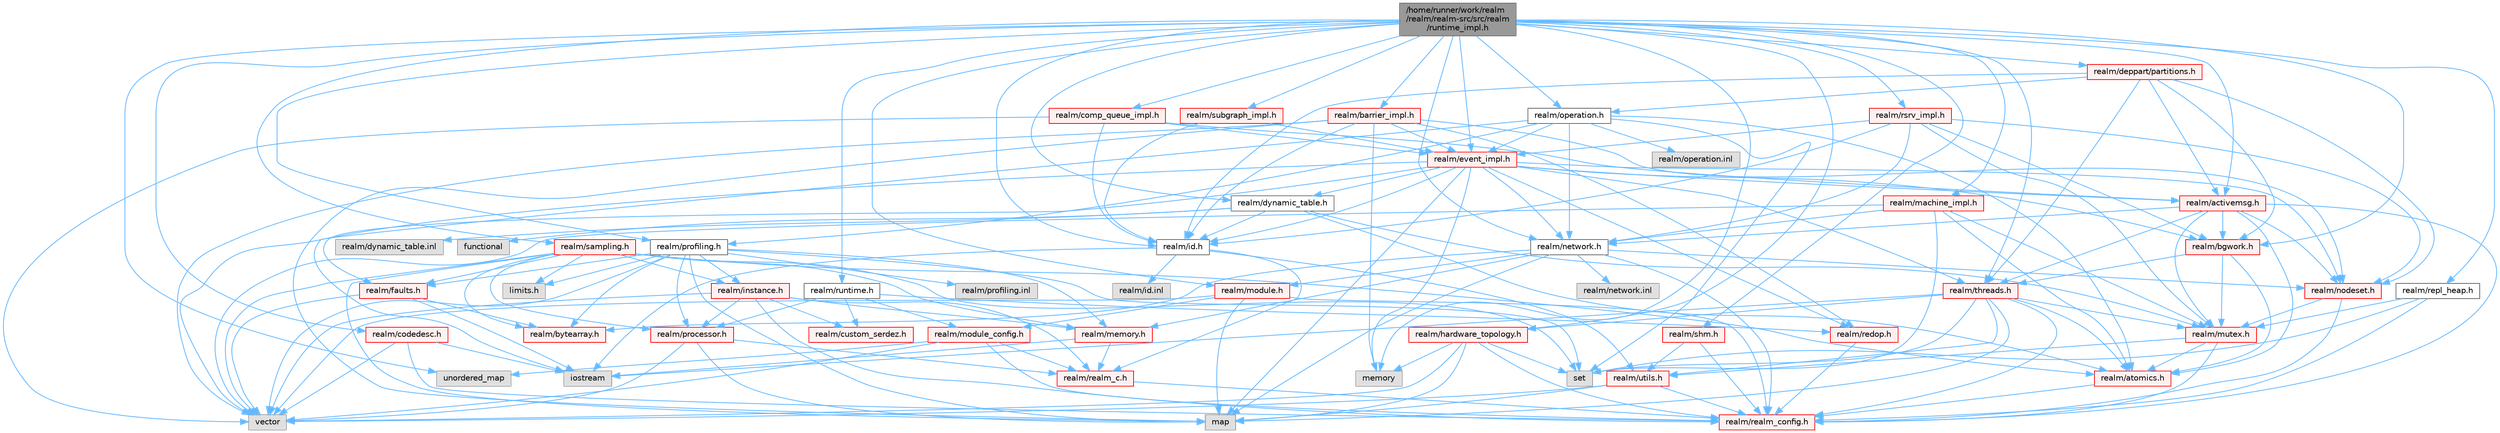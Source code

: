 digraph "/home/runner/work/realm/realm/realm-src/src/realm/runtime_impl.h"
{
 // LATEX_PDF_SIZE
  bgcolor="transparent";
  edge [fontname=Helvetica,fontsize=10,labelfontname=Helvetica,labelfontsize=10];
  node [fontname=Helvetica,fontsize=10,shape=box,height=0.2,width=0.4];
  Node1 [id="Node000001",label="/home/runner/work/realm\l/realm/realm-src/src/realm\l/runtime_impl.h",height=0.2,width=0.4,color="gray40", fillcolor="grey60", style="filled", fontcolor="black",tooltip=" "];
  Node1 -> Node2 [id="edge1_Node000001_Node000002",color="steelblue1",style="solid",tooltip=" "];
  Node2 [id="Node000002",label="realm/runtime.h",height=0.2,width=0.4,color="grey40", fillcolor="white", style="filled",URL="$runtime_8h.html",tooltip=" "];
  Node2 -> Node3 [id="edge2_Node000002_Node000003",color="steelblue1",style="solid",tooltip=" "];
  Node3 [id="Node000003",label="realm/processor.h",height=0.2,width=0.4,color="red", fillcolor="#FFF0F0", style="filled",URL="$processor_8h.html",tooltip=" "];
  Node3 -> Node4 [id="edge3_Node000003_Node000004",color="steelblue1",style="solid",tooltip=" "];
  Node4 [id="Node000004",label="realm/realm_c.h",height=0.2,width=0.4,color="red", fillcolor="#FFF0F0", style="filled",URL="$realm__c_8h.html",tooltip=" "];
  Node4 -> Node5 [id="edge4_Node000004_Node000005",color="steelblue1",style="solid",tooltip=" "];
  Node5 [id="Node000005",label="realm/realm_config.h",height=0.2,width=0.4,color="red", fillcolor="#FFF0F0", style="filled",URL="$realm__config_8h.html",tooltip=" "];
  Node3 -> Node14 [id="edge5_Node000003_Node000014",color="steelblue1",style="solid",tooltip=" "];
  Node14 [id="Node000014",label="vector",height=0.2,width=0.4,color="grey60", fillcolor="#E0E0E0", style="filled",tooltip=" "];
  Node3 -> Node15 [id="edge6_Node000003_Node000015",color="steelblue1",style="solid",tooltip=" "];
  Node15 [id="Node000015",label="map",height=0.2,width=0.4,color="grey60", fillcolor="#E0E0E0", style="filled",tooltip=" "];
  Node2 -> Node25 [id="edge7_Node000002_Node000025",color="steelblue1",style="solid",tooltip=" "];
  Node25 [id="Node000025",label="realm/redop.h",height=0.2,width=0.4,color="red", fillcolor="#FFF0F0", style="filled",URL="$redop_8h.html",tooltip=" "];
  Node25 -> Node5 [id="edge8_Node000025_Node000005",color="steelblue1",style="solid",tooltip=" "];
  Node2 -> Node28 [id="edge9_Node000002_Node000028",color="steelblue1",style="solid",tooltip=" "];
  Node28 [id="Node000028",label="realm/custom_serdez.h",height=0.2,width=0.4,color="red", fillcolor="#FFF0F0", style="filled",URL="$custom__serdez_8h.html",tooltip=" "];
  Node2 -> Node37 [id="edge10_Node000002_Node000037",color="steelblue1",style="solid",tooltip=" "];
  Node37 [id="Node000037",label="realm/module_config.h",height=0.2,width=0.4,color="red", fillcolor="#FFF0F0", style="filled",URL="$module__config_8h.html",tooltip=" "];
  Node37 -> Node5 [id="edge11_Node000037_Node000005",color="steelblue1",style="solid",tooltip=" "];
  Node37 -> Node4 [id="edge12_Node000037_Node000004",color="steelblue1",style="solid",tooltip=" "];
  Node37 -> Node38 [id="edge13_Node000037_Node000038",color="steelblue1",style="solid",tooltip=" "];
  Node38 [id="Node000038",label="unordered_map",height=0.2,width=0.4,color="grey60", fillcolor="#E0E0E0", style="filled",tooltip=" "];
  Node37 -> Node14 [id="edge14_Node000037_Node000014",color="steelblue1",style="solid",tooltip=" "];
  Node1 -> Node40 [id="edge15_Node000001_Node000040",color="steelblue1",style="solid",tooltip=" "];
  Node40 [id="Node000040",label="realm/id.h",height=0.2,width=0.4,color="grey40", fillcolor="white", style="filled",URL="$id_8h.html",tooltip=" "];
  Node40 -> Node4 [id="edge16_Node000040_Node000004",color="steelblue1",style="solid",tooltip=" "];
  Node40 -> Node11 [id="edge17_Node000040_Node000011",color="steelblue1",style="solid",tooltip=" "];
  Node11 [id="Node000011",label="realm/utils.h",height=0.2,width=0.4,color="red", fillcolor="#FFF0F0", style="filled",URL="$utils_8h.html",tooltip=" "];
  Node11 -> Node5 [id="edge18_Node000011_Node000005",color="steelblue1",style="solid",tooltip=" "];
  Node11 -> Node14 [id="edge19_Node000011_Node000014",color="steelblue1",style="solid",tooltip=" "];
  Node11 -> Node15 [id="edge20_Node000011_Node000015",color="steelblue1",style="solid",tooltip=" "];
  Node40 -> Node21 [id="edge21_Node000040_Node000021",color="steelblue1",style="solid",tooltip=" "];
  Node21 [id="Node000021",label="iostream",height=0.2,width=0.4,color="grey60", fillcolor="#E0E0E0", style="filled",tooltip=" "];
  Node40 -> Node41 [id="edge22_Node000040_Node000041",color="steelblue1",style="solid",tooltip=" "];
  Node41 [id="Node000041",label="realm/id.inl",height=0.2,width=0.4,color="grey60", fillcolor="#E0E0E0", style="filled",tooltip=" "];
  Node1 -> Node42 [id="edge23_Node000001_Node000042",color="steelblue1",style="solid",tooltip=" "];
  Node42 [id="Node000042",label="realm/network.h",height=0.2,width=0.4,color="grey40", fillcolor="white", style="filled",URL="$network_8h.html",tooltip=" "];
  Node42 -> Node5 [id="edge24_Node000042_Node000005",color="steelblue1",style="solid",tooltip=" "];
  Node42 -> Node43 [id="edge25_Node000042_Node000043",color="steelblue1",style="solid",tooltip=" "];
  Node43 [id="Node000043",label="realm/module.h",height=0.2,width=0.4,color="red", fillcolor="#FFF0F0", style="filled",URL="$module_8h.html",tooltip=" "];
  Node43 -> Node5 [id="edge26_Node000043_Node000005",color="steelblue1",style="solid",tooltip=" "];
  Node43 -> Node37 [id="edge27_Node000043_Node000037",color="steelblue1",style="solid",tooltip=" "];
  Node43 -> Node14 [id="edge28_Node000043_Node000014",color="steelblue1",style="solid",tooltip=" "];
  Node43 -> Node15 [id="edge29_Node000043_Node000015",color="steelblue1",style="solid",tooltip=" "];
  Node42 -> Node44 [id="edge30_Node000042_Node000044",color="steelblue1",style="solid",tooltip=" "];
  Node44 [id="Node000044",label="realm/nodeset.h",height=0.2,width=0.4,color="red", fillcolor="#FFF0F0", style="filled",URL="$nodeset_8h.html",tooltip=" "];
  Node44 -> Node5 [id="edge31_Node000044_Node000005",color="steelblue1",style="solid",tooltip=" "];
  Node44 -> Node45 [id="edge32_Node000044_Node000045",color="steelblue1",style="solid",tooltip=" "];
  Node45 [id="Node000045",label="realm/mutex.h",height=0.2,width=0.4,color="red", fillcolor="#FFF0F0", style="filled",URL="$mutex_8h.html",tooltip=" "];
  Node45 -> Node5 [id="edge33_Node000045_Node000005",color="steelblue1",style="solid",tooltip=" "];
  Node45 -> Node11 [id="edge34_Node000045_Node000011",color="steelblue1",style="solid",tooltip=" "];
  Node45 -> Node46 [id="edge35_Node000045_Node000046",color="steelblue1",style="solid",tooltip=" "];
  Node46 [id="Node000046",label="realm/atomics.h",height=0.2,width=0.4,color="red", fillcolor="#FFF0F0", style="filled",URL="$atomics_8h.html",tooltip=" "];
  Node46 -> Node5 [id="edge36_Node000046_Node000005",color="steelblue1",style="solid",tooltip=" "];
  Node42 -> Node20 [id="edge37_Node000042_Node000020",color="steelblue1",style="solid",tooltip=" "];
  Node20 [id="Node000020",label="realm/memory.h",height=0.2,width=0.4,color="red", fillcolor="#FFF0F0", style="filled",URL="$memory_8h.html",tooltip=" "];
  Node20 -> Node4 [id="edge38_Node000020_Node000004",color="steelblue1",style="solid",tooltip=" "];
  Node20 -> Node21 [id="edge39_Node000020_Node000021",color="steelblue1",style="solid",tooltip=" "];
  Node42 -> Node30 [id="edge40_Node000042_Node000030",color="steelblue1",style="solid",tooltip=" "];
  Node30 [id="Node000030",label="realm/bytearray.h",height=0.2,width=0.4,color="red", fillcolor="#FFF0F0", style="filled",URL="$bytearray_8h.html",tooltip=" "];
  Node42 -> Node15 [id="edge41_Node000042_Node000015",color="steelblue1",style="solid",tooltip=" "];
  Node42 -> Node52 [id="edge42_Node000042_Node000052",color="steelblue1",style="solid",tooltip=" "];
  Node52 [id="Node000052",label="realm/network.inl",height=0.2,width=0.4,color="grey60", fillcolor="#E0E0E0", style="filled",tooltip=" "];
  Node1 -> Node53 [id="edge43_Node000001_Node000053",color="steelblue1",style="solid",tooltip=" "];
  Node53 [id="Node000053",label="realm/operation.h",height=0.2,width=0.4,color="grey40", fillcolor="white", style="filled",URL="$operation_8h.html",tooltip=" "];
  Node53 -> Node54 [id="edge44_Node000053_Node000054",color="steelblue1",style="solid",tooltip=" "];
  Node54 [id="Node000054",label="realm/profiling.h",height=0.2,width=0.4,color="grey40", fillcolor="white", style="filled",URL="$profiling_8h.html",tooltip=" "];
  Node54 -> Node55 [id="edge45_Node000054_Node000055",color="steelblue1",style="solid",tooltip=" "];
  Node55 [id="Node000055",label="limits.h",height=0.2,width=0.4,color="grey60", fillcolor="#E0E0E0", style="filled",tooltip=" "];
  Node54 -> Node14 [id="edge46_Node000054_Node000014",color="steelblue1",style="solid",tooltip=" "];
  Node54 -> Node22 [id="edge47_Node000054_Node000022",color="steelblue1",style="solid",tooltip=" "];
  Node22 [id="Node000022",label="set",height=0.2,width=0.4,color="grey60", fillcolor="#E0E0E0", style="filled",tooltip=" "];
  Node54 -> Node15 [id="edge48_Node000054_Node000015",color="steelblue1",style="solid",tooltip=" "];
  Node54 -> Node30 [id="edge49_Node000054_Node000030",color="steelblue1",style="solid",tooltip=" "];
  Node54 -> Node3 [id="edge50_Node000054_Node000003",color="steelblue1",style="solid",tooltip=" "];
  Node54 -> Node20 [id="edge51_Node000054_Node000020",color="steelblue1",style="solid",tooltip=" "];
  Node54 -> Node56 [id="edge52_Node000054_Node000056",color="steelblue1",style="solid",tooltip=" "];
  Node56 [id="Node000056",label="realm/instance.h",height=0.2,width=0.4,color="red", fillcolor="#FFF0F0", style="filled",URL="$instance_8h.html",tooltip=" "];
  Node56 -> Node5 [id="edge53_Node000056_Node000005",color="steelblue1",style="solid",tooltip=" "];
  Node56 -> Node4 [id="edge54_Node000056_Node000004",color="steelblue1",style="solid",tooltip=" "];
  Node56 -> Node20 [id="edge55_Node000056_Node000020",color="steelblue1",style="solid",tooltip=" "];
  Node56 -> Node3 [id="edge56_Node000056_Node000003",color="steelblue1",style="solid",tooltip=" "];
  Node56 -> Node28 [id="edge57_Node000056_Node000028",color="steelblue1",style="solid",tooltip=" "];
  Node56 -> Node14 [id="edge58_Node000056_Node000014",color="steelblue1",style="solid",tooltip=" "];
  Node54 -> Node60 [id="edge59_Node000054_Node000060",color="steelblue1",style="solid",tooltip=" "];
  Node60 [id="Node000060",label="realm/faults.h",height=0.2,width=0.4,color="red", fillcolor="#FFF0F0", style="filled",URL="$faults_8h.html",tooltip=" "];
  Node60 -> Node30 [id="edge60_Node000060_Node000030",color="steelblue1",style="solid",tooltip=" "];
  Node60 -> Node14 [id="edge61_Node000060_Node000014",color="steelblue1",style="solid",tooltip=" "];
  Node60 -> Node21 [id="edge62_Node000060_Node000021",color="steelblue1",style="solid",tooltip=" "];
  Node54 -> Node61 [id="edge63_Node000054_Node000061",color="steelblue1",style="solid",tooltip=" "];
  Node61 [id="Node000061",label="realm/profiling.inl",height=0.2,width=0.4,color="grey60", fillcolor="#E0E0E0", style="filled",tooltip=" "];
  Node53 -> Node62 [id="edge64_Node000053_Node000062",color="steelblue1",style="solid",tooltip=" "];
  Node62 [id="Node000062",label="realm/event_impl.h",height=0.2,width=0.4,color="red", fillcolor="#FFF0F0", style="filled",URL="$event__impl_8h.html",tooltip=" "];
  Node62 -> Node40 [id="edge65_Node000062_Node000040",color="steelblue1",style="solid",tooltip=" "];
  Node62 -> Node44 [id="edge66_Node000062_Node000044",color="steelblue1",style="solid",tooltip=" "];
  Node62 -> Node60 [id="edge67_Node000062_Node000060",color="steelblue1",style="solid",tooltip=" "];
  Node62 -> Node42 [id="edge68_Node000062_Node000042",color="steelblue1",style="solid",tooltip=" "];
  Node62 -> Node63 [id="edge69_Node000062_Node000063",color="steelblue1",style="solid",tooltip=" "];
  Node63 [id="Node000063",label="realm/activemsg.h",height=0.2,width=0.4,color="red", fillcolor="#FFF0F0", style="filled",URL="$activemsg_8h.html",tooltip=" "];
  Node63 -> Node5 [id="edge70_Node000063_Node000005",color="steelblue1",style="solid",tooltip=" "];
  Node63 -> Node45 [id="edge71_Node000063_Node000045",color="steelblue1",style="solid",tooltip=" "];
  Node63 -> Node44 [id="edge72_Node000063_Node000044",color="steelblue1",style="solid",tooltip=" "];
  Node63 -> Node42 [id="edge73_Node000063_Node000042",color="steelblue1",style="solid",tooltip=" "];
  Node63 -> Node46 [id="edge74_Node000063_Node000046",color="steelblue1",style="solid",tooltip=" "];
  Node63 -> Node66 [id="edge75_Node000063_Node000066",color="steelblue1",style="solid",tooltip=" "];
  Node66 [id="Node000066",label="realm/threads.h",height=0.2,width=0.4,color="red", fillcolor="#FFF0F0", style="filled",URL="$threads_8h.html",tooltip=" "];
  Node66 -> Node5 [id="edge76_Node000066_Node000005",color="steelblue1",style="solid",tooltip=" "];
  Node66 -> Node45 [id="edge77_Node000066_Node000045",color="steelblue1",style="solid",tooltip=" "];
  Node66 -> Node46 [id="edge78_Node000066_Node000046",color="steelblue1",style="solid",tooltip=" "];
  Node66 -> Node11 [id="edge79_Node000066_Node000011",color="steelblue1",style="solid",tooltip=" "];
  Node66 -> Node67 [id="edge80_Node000066_Node000067",color="steelblue1",style="solid",tooltip=" "];
  Node67 [id="Node000067",label="realm/hardware_topology.h",height=0.2,width=0.4,color="red", fillcolor="#FFF0F0", style="filled",URL="$hardware__topology_8h.html",tooltip=" "];
  Node67 -> Node5 [id="edge81_Node000067_Node000005",color="steelblue1",style="solid",tooltip=" "];
  Node67 -> Node68 [id="edge82_Node000067_Node000068",color="steelblue1",style="solid",tooltip=" "];
  Node68 [id="Node000068",label="memory",height=0.2,width=0.4,color="grey60", fillcolor="#E0E0E0", style="filled",tooltip=" "];
  Node67 -> Node22 [id="edge83_Node000067_Node000022",color="steelblue1",style="solid",tooltip=" "];
  Node67 -> Node15 [id="edge84_Node000067_Node000015",color="steelblue1",style="solid",tooltip=" "];
  Node67 -> Node14 [id="edge85_Node000067_Node000014",color="steelblue1",style="solid",tooltip=" "];
  Node66 -> Node22 [id="edge86_Node000066_Node000022",color="steelblue1",style="solid",tooltip=" "];
  Node66 -> Node15 [id="edge87_Node000066_Node000015",color="steelblue1",style="solid",tooltip=" "];
  Node66 -> Node21 [id="edge88_Node000066_Node000021",color="steelblue1",style="solid",tooltip=" "];
  Node63 -> Node71 [id="edge89_Node000063_Node000071",color="steelblue1",style="solid",tooltip=" "];
  Node71 [id="Node000071",label="realm/bgwork.h",height=0.2,width=0.4,color="red", fillcolor="#FFF0F0", style="filled",URL="$bgwork_8h.html",tooltip=" "];
  Node71 -> Node46 [id="edge90_Node000071_Node000046",color="steelblue1",style="solid",tooltip=" "];
  Node71 -> Node66 [id="edge91_Node000071_Node000066",color="steelblue1",style="solid",tooltip=" "];
  Node71 -> Node45 [id="edge92_Node000071_Node000045",color="steelblue1",style="solid",tooltip=" "];
  Node62 -> Node66 [id="edge93_Node000062_Node000066",color="steelblue1",style="solid",tooltip=" "];
  Node62 -> Node25 [id="edge94_Node000062_Node000025",color="steelblue1",style="solid",tooltip=" "];
  Node62 -> Node71 [id="edge95_Node000062_Node000071",color="steelblue1",style="solid",tooltip=" "];
  Node62 -> Node84 [id="edge96_Node000062_Node000084",color="steelblue1",style="solid",tooltip=" "];
  Node84 [id="Node000084",label="realm/dynamic_table.h",height=0.2,width=0.4,color="grey40", fillcolor="white", style="filled",URL="$dynamic__table_8h.html",tooltip=" "];
  Node84 -> Node46 [id="edge97_Node000084_Node000046",color="steelblue1",style="solid",tooltip=" "];
  Node84 -> Node40 [id="edge98_Node000084_Node000040",color="steelblue1",style="solid",tooltip=" "];
  Node84 -> Node45 [id="edge99_Node000084_Node000045",color="steelblue1",style="solid",tooltip=" "];
  Node84 -> Node85 [id="edge100_Node000084_Node000085",color="steelblue1",style="solid",tooltip=" "];
  Node85 [id="Node000085",label="functional",height=0.2,width=0.4,color="grey60", fillcolor="#E0E0E0", style="filled",tooltip=" "];
  Node84 -> Node86 [id="edge101_Node000084_Node000086",color="steelblue1",style="solid",tooltip=" "];
  Node86 [id="Node000086",label="realm/dynamic_table.inl",height=0.2,width=0.4,color="grey60", fillcolor="#E0E0E0", style="filled",tooltip=" "];
  Node62 -> Node14 [id="edge102_Node000062_Node000014",color="steelblue1",style="solid",tooltip=" "];
  Node62 -> Node15 [id="edge103_Node000062_Node000015",color="steelblue1",style="solid",tooltip=" "];
  Node62 -> Node68 [id="edge104_Node000062_Node000068",color="steelblue1",style="solid",tooltip=" "];
  Node53 -> Node46 [id="edge105_Node000053_Node000046",color="steelblue1",style="solid",tooltip=" "];
  Node53 -> Node42 [id="edge106_Node000053_Node000042",color="steelblue1",style="solid",tooltip=" "];
  Node53 -> Node22 [id="edge107_Node000053_Node000022",color="steelblue1",style="solid",tooltip=" "];
  Node53 -> Node21 [id="edge108_Node000053_Node000021",color="steelblue1",style="solid",tooltip=" "];
  Node53 -> Node88 [id="edge109_Node000053_Node000088",color="steelblue1",style="solid",tooltip=" "];
  Node88 [id="Node000088",label="realm/operation.inl",height=0.2,width=0.4,color="grey60", fillcolor="#E0E0E0", style="filled",tooltip=" "];
  Node1 -> Node54 [id="edge110_Node000001_Node000054",color="steelblue1",style="solid",tooltip=" "];
  Node1 -> Node84 [id="edge111_Node000001_Node000084",color="steelblue1",style="solid",tooltip=" "];
  Node1 -> Node89 [id="edge112_Node000001_Node000089",color="steelblue1",style="solid",tooltip=" "];
  Node89 [id="Node000089",label="realm/codedesc.h",height=0.2,width=0.4,color="red", fillcolor="#FFF0F0", style="filled",URL="$codedesc_8h.html",tooltip=" "];
  Node89 -> Node5 [id="edge113_Node000089_Node000005",color="steelblue1",style="solid",tooltip=" "];
  Node89 -> Node14 [id="edge114_Node000089_Node000014",color="steelblue1",style="solid",tooltip=" "];
  Node89 -> Node21 [id="edge115_Node000089_Node000021",color="steelblue1",style="solid",tooltip=" "];
  Node1 -> Node91 [id="edge116_Node000001_Node000091",color="steelblue1",style="solid",tooltip=" "];
  Node91 [id="Node000091",label="realm/deppart/partitions.h",height=0.2,width=0.4,color="red", fillcolor="#FFF0F0", style="filled",URL="$partitions_8h.html",tooltip=" "];
  Node91 -> Node63 [id="edge117_Node000091_Node000063",color="steelblue1",style="solid",tooltip=" "];
  Node91 -> Node40 [id="edge118_Node000091_Node000040",color="steelblue1",style="solid",tooltip=" "];
  Node91 -> Node53 [id="edge119_Node000091_Node000053",color="steelblue1",style="solid",tooltip=" "];
  Node91 -> Node66 [id="edge120_Node000091_Node000066",color="steelblue1",style="solid",tooltip=" "];
  Node91 -> Node44 [id="edge121_Node000091_Node000044",color="steelblue1",style="solid",tooltip=" "];
  Node91 -> Node71 [id="edge122_Node000091_Node000071",color="steelblue1",style="solid",tooltip=" "];
  Node1 -> Node109 [id="edge123_Node000001_Node000109",color="steelblue1",style="solid",tooltip=" "];
  Node109 [id="Node000109",label="realm/comp_queue_impl.h",height=0.2,width=0.4,color="red", fillcolor="#FFF0F0", style="filled",URL="$comp__queue__impl_8h.html",tooltip=" "];
  Node109 -> Node40 [id="edge124_Node000109_Node000040",color="steelblue1",style="solid",tooltip=" "];
  Node109 -> Node63 [id="edge125_Node000109_Node000063",color="steelblue1",style="solid",tooltip=" "];
  Node109 -> Node62 [id="edge126_Node000109_Node000062",color="steelblue1",style="solid",tooltip=" "];
  Node109 -> Node14 [id="edge127_Node000109_Node000014",color="steelblue1",style="solid",tooltip=" "];
  Node1 -> Node62 [id="edge128_Node000001_Node000062",color="steelblue1",style="solid",tooltip=" "];
  Node1 -> Node110 [id="edge129_Node000001_Node000110",color="steelblue1",style="solid",tooltip=" "];
  Node110 [id="Node000110",label="realm/barrier_impl.h",height=0.2,width=0.4,color="red", fillcolor="#FFF0F0", style="filled",URL="$barrier__impl_8h.html",tooltip=" "];
  Node110 -> Node62 [id="edge130_Node000110_Node000062",color="steelblue1",style="solid",tooltip=" "];
  Node110 -> Node40 [id="edge131_Node000110_Node000040",color="steelblue1",style="solid",tooltip=" "];
  Node110 -> Node44 [id="edge132_Node000110_Node000044",color="steelblue1",style="solid",tooltip=" "];
  Node110 -> Node25 [id="edge133_Node000110_Node000025",color="steelblue1",style="solid",tooltip=" "];
  Node110 -> Node14 [id="edge134_Node000110_Node000014",color="steelblue1",style="solid",tooltip=" "];
  Node110 -> Node15 [id="edge135_Node000110_Node000015",color="steelblue1",style="solid",tooltip=" "];
  Node110 -> Node68 [id="edge136_Node000110_Node000068",color="steelblue1",style="solid",tooltip=" "];
  Node1 -> Node112 [id="edge137_Node000001_Node000112",color="steelblue1",style="solid",tooltip=" "];
  Node112 [id="Node000112",label="realm/rsrv_impl.h",height=0.2,width=0.4,color="red", fillcolor="#FFF0F0", style="filled",URL="$rsrv__impl_8h.html",tooltip=" "];
  Node112 -> Node40 [id="edge138_Node000112_Node000040",color="steelblue1",style="solid",tooltip=" "];
  Node112 -> Node42 [id="edge139_Node000112_Node000042",color="steelblue1",style="solid",tooltip=" "];
  Node112 -> Node44 [id="edge140_Node000112_Node000044",color="steelblue1",style="solid",tooltip=" "];
  Node112 -> Node45 [id="edge141_Node000112_Node000045",color="steelblue1",style="solid",tooltip=" "];
  Node112 -> Node71 [id="edge142_Node000112_Node000071",color="steelblue1",style="solid",tooltip=" "];
  Node112 -> Node62 [id="edge143_Node000112_Node000062",color="steelblue1",style="solid",tooltip=" "];
  Node1 -> Node115 [id="edge144_Node000001_Node000115",color="steelblue1",style="solid",tooltip=" "];
  Node115 [id="Node000115",label="realm/subgraph_impl.h",height=0.2,width=0.4,color="red", fillcolor="#FFF0F0", style="filled",URL="$subgraph__impl_8h.html",tooltip=" "];
  Node115 -> Node40 [id="edge145_Node000115_Node000040",color="steelblue1",style="solid",tooltip=" "];
  Node115 -> Node62 [id="edge146_Node000115_Node000062",color="steelblue1",style="solid",tooltip=" "];
  Node1 -> Node118 [id="edge147_Node000001_Node000118",color="steelblue1",style="solid",tooltip=" "];
  Node118 [id="Node000118",label="realm/machine_impl.h",height=0.2,width=0.4,color="red", fillcolor="#FFF0F0", style="filled",URL="$machine__impl_8h.html",tooltip=" "];
  Node118 -> Node42 [id="edge148_Node000118_Node000042",color="steelblue1",style="solid",tooltip=" "];
  Node118 -> Node45 [id="edge149_Node000118_Node000045",color="steelblue1",style="solid",tooltip=" "];
  Node118 -> Node46 [id="edge150_Node000118_Node000046",color="steelblue1",style="solid",tooltip=" "];
  Node118 -> Node14 [id="edge151_Node000118_Node000014",color="steelblue1",style="solid",tooltip=" "];
  Node118 -> Node22 [id="edge152_Node000118_Node000022",color="steelblue1",style="solid",tooltip=" "];
  Node1 -> Node66 [id="edge153_Node000001_Node000066",color="steelblue1",style="solid",tooltip=" "];
  Node1 -> Node99 [id="edge154_Node000001_Node000099",color="steelblue1",style="solid",tooltip=" "];
  Node99 [id="Node000099",label="realm/sampling.h",height=0.2,width=0.4,color="red", fillcolor="#FFF0F0", style="filled",URL="$sampling_8h.html",tooltip=" "];
  Node99 -> Node55 [id="edge155_Node000099_Node000055",color="steelblue1",style="solid",tooltip=" "];
  Node99 -> Node14 [id="edge156_Node000099_Node000014",color="steelblue1",style="solid",tooltip=" "];
  Node99 -> Node22 [id="edge157_Node000099_Node000022",color="steelblue1",style="solid",tooltip=" "];
  Node99 -> Node15 [id="edge158_Node000099_Node000015",color="steelblue1",style="solid",tooltip=" "];
  Node99 -> Node30 [id="edge159_Node000099_Node000030",color="steelblue1",style="solid",tooltip=" "];
  Node99 -> Node3 [id="edge160_Node000099_Node000003",color="steelblue1",style="solid",tooltip=" "];
  Node99 -> Node20 [id="edge161_Node000099_Node000020",color="steelblue1",style="solid",tooltip=" "];
  Node99 -> Node56 [id="edge162_Node000099_Node000056",color="steelblue1",style="solid",tooltip=" "];
  Node99 -> Node60 [id="edge163_Node000099_Node000060",color="steelblue1",style="solid",tooltip=" "];
  Node99 -> Node46 [id="edge164_Node000099_Node000046",color="steelblue1",style="solid",tooltip=" "];
  Node1 -> Node43 [id="edge165_Node000001_Node000043",color="steelblue1",style="solid",tooltip=" "];
  Node1 -> Node71 [id="edge166_Node000001_Node000071",color="steelblue1",style="solid",tooltip=" "];
  Node1 -> Node63 [id="edge167_Node000001_Node000063",color="steelblue1",style="solid",tooltip=" "];
  Node1 -> Node121 [id="edge168_Node000001_Node000121",color="steelblue1",style="solid",tooltip=" "];
  Node121 [id="Node000121",label="realm/repl_heap.h",height=0.2,width=0.4,color="grey40", fillcolor="white", style="filled",URL="$repl__heap_8h.html",tooltip=" "];
  Node121 -> Node5 [id="edge169_Node000121_Node000005",color="steelblue1",style="solid",tooltip=" "];
  Node121 -> Node45 [id="edge170_Node000121_Node000045",color="steelblue1",style="solid",tooltip=" "];
  Node121 -> Node22 [id="edge171_Node000121_Node000022",color="steelblue1",style="solid",tooltip=" "];
  Node1 -> Node122 [id="edge172_Node000001_Node000122",color="steelblue1",style="solid",tooltip=" "];
  Node122 [id="Node000122",label="realm/shm.h",height=0.2,width=0.4,color="red", fillcolor="#FFF0F0", style="filled",URL="$shm_8h.html",tooltip=" "];
  Node122 -> Node5 [id="edge173_Node000122_Node000005",color="steelblue1",style="solid",tooltip=" "];
  Node122 -> Node11 [id="edge174_Node000122_Node000011",color="steelblue1",style="solid",tooltip=" "];
  Node1 -> Node67 [id="edge175_Node000001_Node000067",color="steelblue1",style="solid",tooltip=" "];
  Node1 -> Node38 [id="edge176_Node000001_Node000038",color="steelblue1",style="solid",tooltip=" "];
  Node1 -> Node68 [id="edge177_Node000001_Node000068",color="steelblue1",style="solid",tooltip=" "];
}
